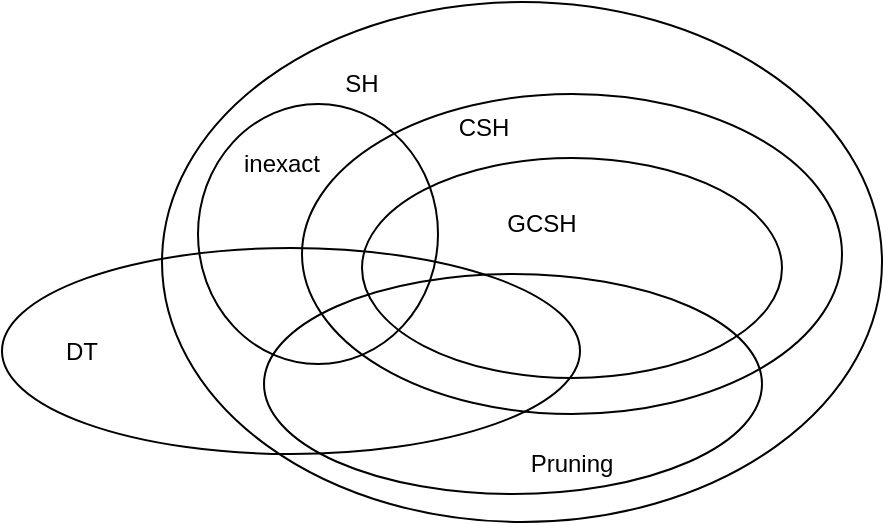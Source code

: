 <mxfile version="20.8.16" type="device"><diagram name="Page-1" id="XnEX1mN9Ayg4LLZiDRNe"><mxGraphModel dx="913" dy="552" grid="1" gridSize="10" guides="1" tooltips="1" connect="1" arrows="1" fold="1" page="1" pageScale="1" pageWidth="850" pageHeight="1100" math="0" shadow="0"><root><mxCell id="0"/><mxCell id="1" parent="0"/><mxCell id="d5vTIGGUeSAE-dGehM8s-1" value="" style="ellipse;whiteSpace=wrap;html=1;" vertex="1" parent="1"><mxGeometry x="120" y="144" width="360" height="260" as="geometry"/></mxCell><mxCell id="d5vTIGGUeSAE-dGehM8s-2" value="SH" style="text;html=1;strokeColor=none;fillColor=none;align=center;verticalAlign=middle;whiteSpace=wrap;rounded=0;" vertex="1" parent="1"><mxGeometry x="190" y="170" width="60" height="30" as="geometry"/></mxCell><mxCell id="d5vTIGGUeSAE-dGehM8s-3" value="" style="ellipse;whiteSpace=wrap;html=1;" vertex="1" parent="1"><mxGeometry x="190" y="190" width="270" height="160" as="geometry"/></mxCell><mxCell id="d5vTIGGUeSAE-dGehM8s-4" value="CSH" style="text;html=1;strokeColor=none;fillColor=none;align=center;verticalAlign=middle;whiteSpace=wrap;rounded=0;" vertex="1" parent="1"><mxGeometry x="251" y="192" width="60" height="30" as="geometry"/></mxCell><mxCell id="d5vTIGGUeSAE-dGehM8s-5" value="" style="ellipse;whiteSpace=wrap;html=1;" vertex="1" parent="1"><mxGeometry x="220" y="222" width="210" height="110" as="geometry"/></mxCell><mxCell id="d5vTIGGUeSAE-dGehM8s-6" value="GCSH" style="text;html=1;strokeColor=none;fillColor=none;align=center;verticalAlign=middle;whiteSpace=wrap;rounded=0;" vertex="1" parent="1"><mxGeometry x="280" y="240" width="60" height="30" as="geometry"/></mxCell><mxCell id="d5vTIGGUeSAE-dGehM8s-8" value="" style="ellipse;whiteSpace=wrap;html=1;fillColor=none;" vertex="1" parent="1"><mxGeometry x="40" y="267" width="289" height="103" as="geometry"/></mxCell><mxCell id="d5vTIGGUeSAE-dGehM8s-7" value="DT" style="text;html=1;strokeColor=none;fillColor=none;align=center;verticalAlign=middle;whiteSpace=wrap;rounded=0;" vertex="1" parent="1"><mxGeometry x="50" y="303.5" width="60" height="30" as="geometry"/></mxCell><mxCell id="d5vTIGGUeSAE-dGehM8s-9" value="" style="ellipse;whiteSpace=wrap;html=1;fillColor=none;" vertex="1" parent="1"><mxGeometry x="138" y="195" width="120" height="130" as="geometry"/></mxCell><mxCell id="d5vTIGGUeSAE-dGehM8s-10" value="inexact" style="text;html=1;strokeColor=none;fillColor=none;align=center;verticalAlign=middle;whiteSpace=wrap;rounded=0;" vertex="1" parent="1"><mxGeometry x="150" y="210" width="60" height="30" as="geometry"/></mxCell><mxCell id="d5vTIGGUeSAE-dGehM8s-12" value="" style="ellipse;whiteSpace=wrap;html=1;fillColor=none;" vertex="1" parent="1"><mxGeometry x="171" y="280" width="249" height="110" as="geometry"/></mxCell><mxCell id="d5vTIGGUeSAE-dGehM8s-13" value="Pruning" style="text;html=1;strokeColor=none;fillColor=none;align=center;verticalAlign=middle;whiteSpace=wrap;rounded=0;" vertex="1" parent="1"><mxGeometry x="295" y="360" width="60" height="30" as="geometry"/></mxCell></root></mxGraphModel></diagram></mxfile>